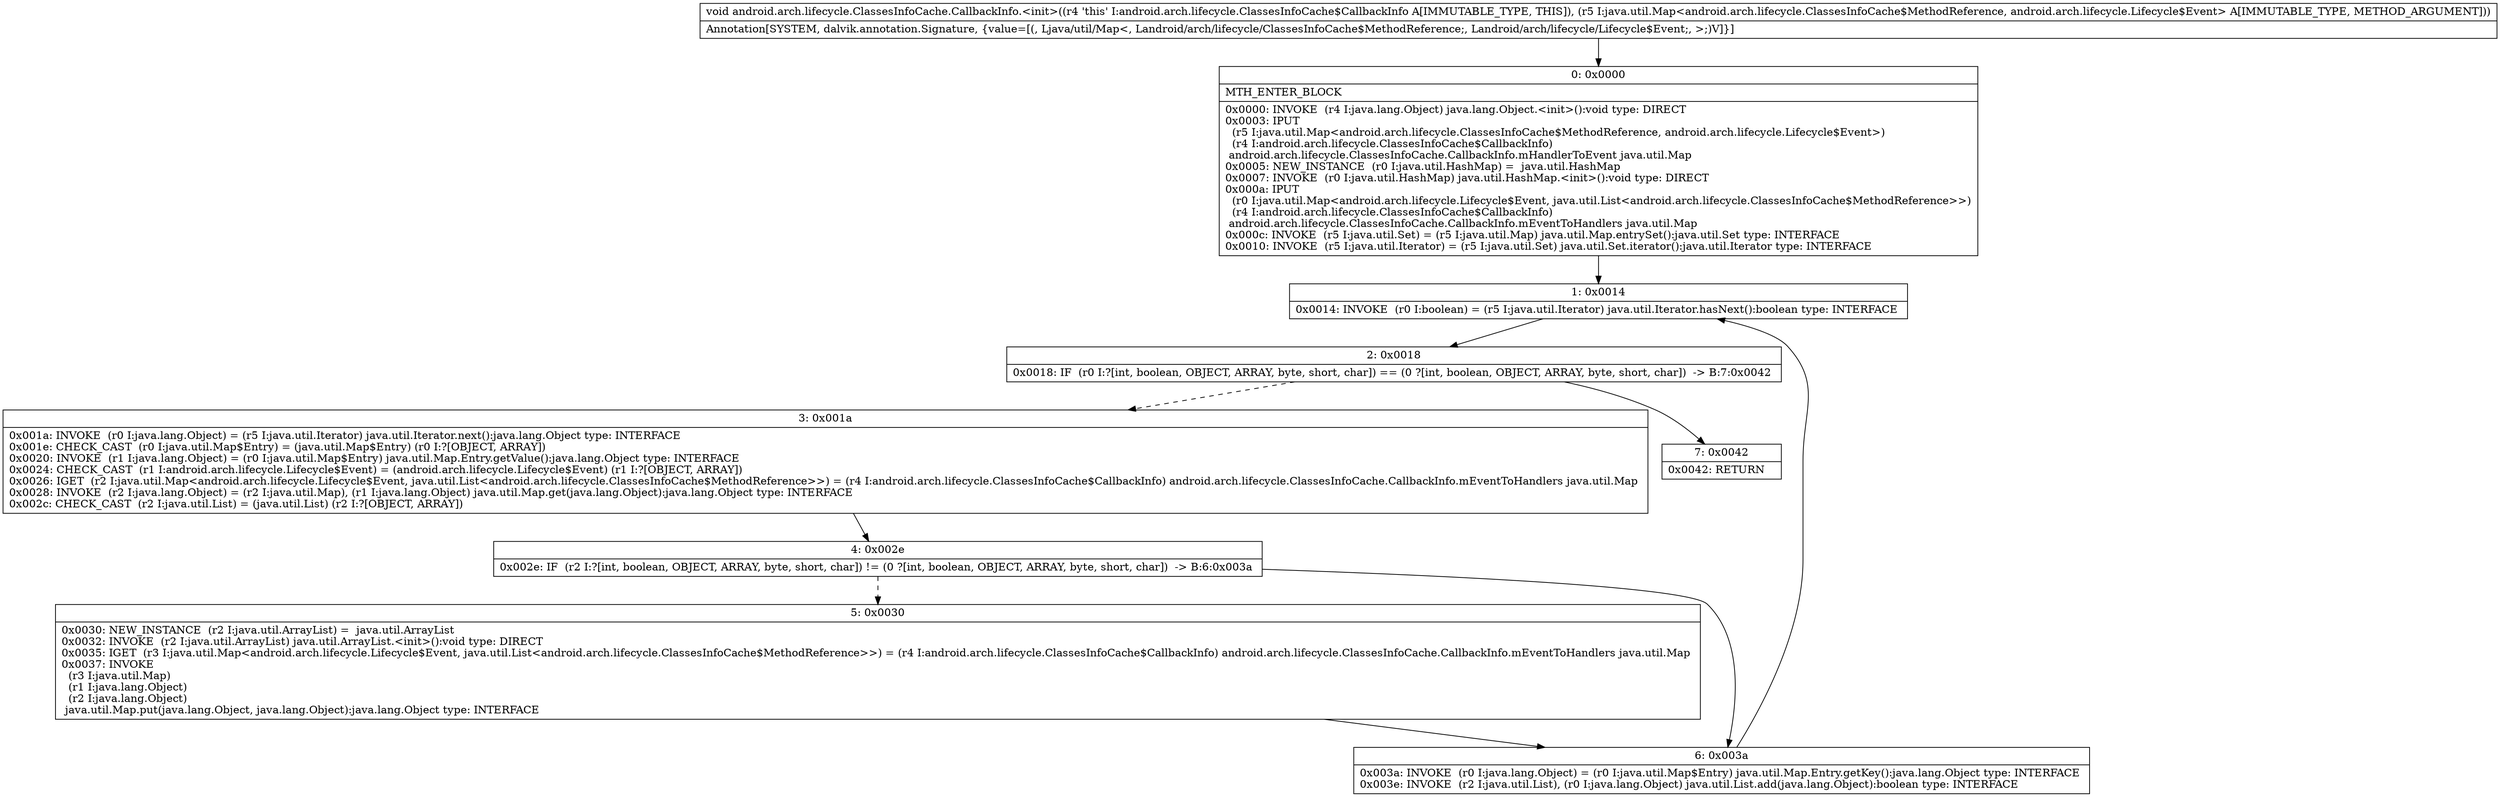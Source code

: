 digraph "CFG forandroid.arch.lifecycle.ClassesInfoCache.CallbackInfo.\<init\>(Ljava\/util\/Map;)V" {
Node_0 [shape=record,label="{0\:\ 0x0000|MTH_ENTER_BLOCK\l|0x0000: INVOKE  (r4 I:java.lang.Object) java.lang.Object.\<init\>():void type: DIRECT \l0x0003: IPUT  \l  (r5 I:java.util.Map\<android.arch.lifecycle.ClassesInfoCache$MethodReference, android.arch.lifecycle.Lifecycle$Event\>)\l  (r4 I:android.arch.lifecycle.ClassesInfoCache$CallbackInfo)\l android.arch.lifecycle.ClassesInfoCache.CallbackInfo.mHandlerToEvent java.util.Map \l0x0005: NEW_INSTANCE  (r0 I:java.util.HashMap) =  java.util.HashMap \l0x0007: INVOKE  (r0 I:java.util.HashMap) java.util.HashMap.\<init\>():void type: DIRECT \l0x000a: IPUT  \l  (r0 I:java.util.Map\<android.arch.lifecycle.Lifecycle$Event, java.util.List\<android.arch.lifecycle.ClassesInfoCache$MethodReference\>\>)\l  (r4 I:android.arch.lifecycle.ClassesInfoCache$CallbackInfo)\l android.arch.lifecycle.ClassesInfoCache.CallbackInfo.mEventToHandlers java.util.Map \l0x000c: INVOKE  (r5 I:java.util.Set) = (r5 I:java.util.Map) java.util.Map.entrySet():java.util.Set type: INTERFACE \l0x0010: INVOKE  (r5 I:java.util.Iterator) = (r5 I:java.util.Set) java.util.Set.iterator():java.util.Iterator type: INTERFACE \l}"];
Node_1 [shape=record,label="{1\:\ 0x0014|0x0014: INVOKE  (r0 I:boolean) = (r5 I:java.util.Iterator) java.util.Iterator.hasNext():boolean type: INTERFACE \l}"];
Node_2 [shape=record,label="{2\:\ 0x0018|0x0018: IF  (r0 I:?[int, boolean, OBJECT, ARRAY, byte, short, char]) == (0 ?[int, boolean, OBJECT, ARRAY, byte, short, char])  \-\> B:7:0x0042 \l}"];
Node_3 [shape=record,label="{3\:\ 0x001a|0x001a: INVOKE  (r0 I:java.lang.Object) = (r5 I:java.util.Iterator) java.util.Iterator.next():java.lang.Object type: INTERFACE \l0x001e: CHECK_CAST  (r0 I:java.util.Map$Entry) = (java.util.Map$Entry) (r0 I:?[OBJECT, ARRAY]) \l0x0020: INVOKE  (r1 I:java.lang.Object) = (r0 I:java.util.Map$Entry) java.util.Map.Entry.getValue():java.lang.Object type: INTERFACE \l0x0024: CHECK_CAST  (r1 I:android.arch.lifecycle.Lifecycle$Event) = (android.arch.lifecycle.Lifecycle$Event) (r1 I:?[OBJECT, ARRAY]) \l0x0026: IGET  (r2 I:java.util.Map\<android.arch.lifecycle.Lifecycle$Event, java.util.List\<android.arch.lifecycle.ClassesInfoCache$MethodReference\>\>) = (r4 I:android.arch.lifecycle.ClassesInfoCache$CallbackInfo) android.arch.lifecycle.ClassesInfoCache.CallbackInfo.mEventToHandlers java.util.Map \l0x0028: INVOKE  (r2 I:java.lang.Object) = (r2 I:java.util.Map), (r1 I:java.lang.Object) java.util.Map.get(java.lang.Object):java.lang.Object type: INTERFACE \l0x002c: CHECK_CAST  (r2 I:java.util.List) = (java.util.List) (r2 I:?[OBJECT, ARRAY]) \l}"];
Node_4 [shape=record,label="{4\:\ 0x002e|0x002e: IF  (r2 I:?[int, boolean, OBJECT, ARRAY, byte, short, char]) != (0 ?[int, boolean, OBJECT, ARRAY, byte, short, char])  \-\> B:6:0x003a \l}"];
Node_5 [shape=record,label="{5\:\ 0x0030|0x0030: NEW_INSTANCE  (r2 I:java.util.ArrayList) =  java.util.ArrayList \l0x0032: INVOKE  (r2 I:java.util.ArrayList) java.util.ArrayList.\<init\>():void type: DIRECT \l0x0035: IGET  (r3 I:java.util.Map\<android.arch.lifecycle.Lifecycle$Event, java.util.List\<android.arch.lifecycle.ClassesInfoCache$MethodReference\>\>) = (r4 I:android.arch.lifecycle.ClassesInfoCache$CallbackInfo) android.arch.lifecycle.ClassesInfoCache.CallbackInfo.mEventToHandlers java.util.Map \l0x0037: INVOKE  \l  (r3 I:java.util.Map)\l  (r1 I:java.lang.Object)\l  (r2 I:java.lang.Object)\l java.util.Map.put(java.lang.Object, java.lang.Object):java.lang.Object type: INTERFACE \l}"];
Node_6 [shape=record,label="{6\:\ 0x003a|0x003a: INVOKE  (r0 I:java.lang.Object) = (r0 I:java.util.Map$Entry) java.util.Map.Entry.getKey():java.lang.Object type: INTERFACE \l0x003e: INVOKE  (r2 I:java.util.List), (r0 I:java.lang.Object) java.util.List.add(java.lang.Object):boolean type: INTERFACE \l}"];
Node_7 [shape=record,label="{7\:\ 0x0042|0x0042: RETURN   \l}"];
MethodNode[shape=record,label="{void android.arch.lifecycle.ClassesInfoCache.CallbackInfo.\<init\>((r4 'this' I:android.arch.lifecycle.ClassesInfoCache$CallbackInfo A[IMMUTABLE_TYPE, THIS]), (r5 I:java.util.Map\<android.arch.lifecycle.ClassesInfoCache$MethodReference, android.arch.lifecycle.Lifecycle$Event\> A[IMMUTABLE_TYPE, METHOD_ARGUMENT]))  | Annotation[SYSTEM, dalvik.annotation.Signature, \{value=[(, Ljava\/util\/Map\<, Landroid\/arch\/lifecycle\/ClassesInfoCache$MethodReference;, Landroid\/arch\/lifecycle\/Lifecycle$Event;, \>;)V]\}]\l}"];
MethodNode -> Node_0;
Node_0 -> Node_1;
Node_1 -> Node_2;
Node_2 -> Node_3[style=dashed];
Node_2 -> Node_7;
Node_3 -> Node_4;
Node_4 -> Node_5[style=dashed];
Node_4 -> Node_6;
Node_5 -> Node_6;
Node_6 -> Node_1;
}

